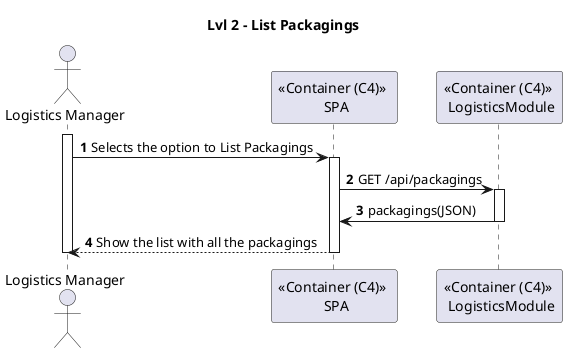 @startuml USA02

title Lvl 2 - List Packagings

autonumber

actor "Logistics Manager" as LM
participant "<< Container (C4) >> \n SPA" as S
participant "<< Container (C4) >> \n LogisticsModule" as LMD


activate LM
LM -> S : Selects the option to List Packagings
activate S

S -> LMD : GET /api/packagings
activate LMD

LMD -> S : packagings(JSON)
deactivate LMD

S --> LM : Show the list with all the packagings
deactivate S
deactivate LM

@enduml
